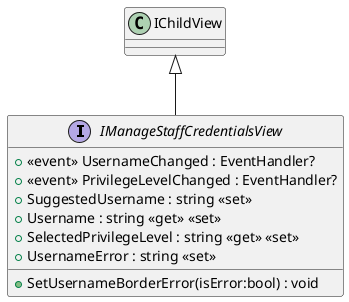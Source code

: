 @startuml
interface IManageStaffCredentialsView {
    +  <<event>> UsernameChanged : EventHandler? 
    +  <<event>> PrivilegeLevelChanged : EventHandler? 
    + SuggestedUsername : string <<set>>
    + Username : string <<get>> <<set>>
    + SelectedPrivilegeLevel : string <<get>> <<set>>
    + UsernameError : string <<set>>
    + SetUsernameBorderError(isError:bool) : void
}
IChildView <|-- IManageStaffCredentialsView
@enduml
